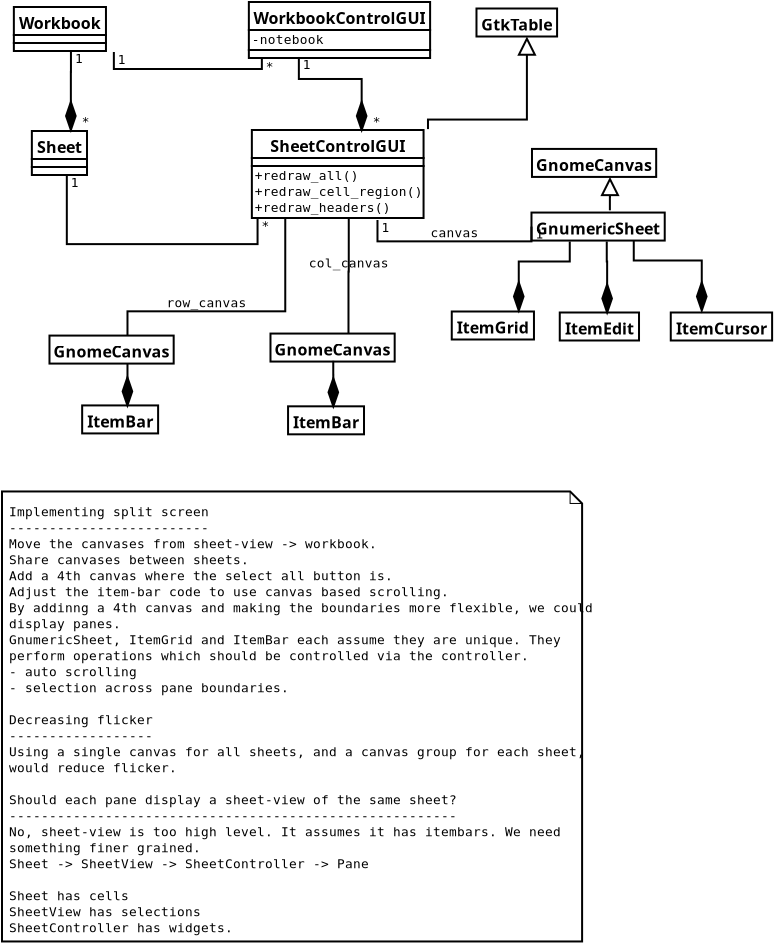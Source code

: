 <?xml version="1.0"?>
<diagram xmlns:dia="http://www.lysator.liu.se/~alla/dia/">
  <diagramdata>
    <attribute name="background">
      <color val="#ffffff"/>
    </attribute>
    <attribute name="paper">
      <composite type="paper">
        <attribute name="name">
          <string>#A4#</string>
        </attribute>
        <attribute name="tmargin">
          <real val="2.82"/>
        </attribute>
        <attribute name="bmargin">
          <real val="2.82"/>
        </attribute>
        <attribute name="lmargin">
          <real val="2.82"/>
        </attribute>
        <attribute name="rmargin">
          <real val="2.82"/>
        </attribute>
        <attribute name="is_portrait">
          <boolean val="true"/>
        </attribute>
        <attribute name="scaling">
          <real val="1"/>
        </attribute>
        <attribute name="fitto">
          <boolean val="false"/>
        </attribute>
      </composite>
    </attribute>
    <attribute name="grid">
      <composite type="grid">
        <attribute name="width_x">
          <real val="1"/>
        </attribute>
        <attribute name="width_y">
          <real val="1"/>
        </attribute>
        <attribute name="visible_x">
          <int val="1"/>
        </attribute>
        <attribute name="visible_y">
          <int val="1"/>
        </attribute>
      </composite>
    </attribute>
    <attribute name="guides">
      <composite type="guides">
        <attribute name="hguides"/>
        <attribute name="vguides"/>
      </composite>
    </attribute>
  </diagramdata>
  <layer name="Background" visible="true">
    <object type="UML - Class" version="0" id="O0">
      <attribute name="obj_pos">
        <point val="3.4,14.832"/>
      </attribute>
      <attribute name="obj_bb">
        <rectangle val="3.35,14.782;9.017,17.082"/>
      </attribute>
      <attribute name="elem_corner">
        <point val="3.4,14.832"/>
      </attribute>
      <attribute name="elem_width">
        <real val="5.567"/>
      </attribute>
      <attribute name="elem_height">
        <real val="2.2"/>
      </attribute>
      <attribute name="name">
        <string>#Workbook#</string>
      </attribute>
      <attribute name="stereotype">
        <string/>
      </attribute>
      <attribute name="abstract">
        <boolean val="false"/>
      </attribute>
      <attribute name="suppress_attributes">
        <boolean val="false"/>
      </attribute>
      <attribute name="suppress_operations">
        <boolean val="false"/>
      </attribute>
      <attribute name="visible_attributes">
        <boolean val="true"/>
      </attribute>
      <attribute name="visible_operations">
        <boolean val="true"/>
      </attribute>
      <attribute name="attributes"/>
      <attribute name="operations"/>
      <attribute name="template">
        <boolean val="false"/>
      </attribute>
      <attribute name="templates"/>
    </object>
    <object type="UML - Class" version="0" id="O1">
      <attribute name="obj_pos">
        <point val="4.3,21.032"/>
      </attribute>
      <attribute name="obj_bb">
        <rectangle val="4.25,20.982;7.938,23.282"/>
      </attribute>
      <attribute name="elem_corner">
        <point val="4.3,21.032"/>
      </attribute>
      <attribute name="elem_width">
        <real val="3.588"/>
      </attribute>
      <attribute name="elem_height">
        <real val="2.2"/>
      </attribute>
      <attribute name="name">
        <string>#Sheet#</string>
      </attribute>
      <attribute name="stereotype">
        <string/>
      </attribute>
      <attribute name="abstract">
        <boolean val="false"/>
      </attribute>
      <attribute name="suppress_attributes">
        <boolean val="false"/>
      </attribute>
      <attribute name="suppress_operations">
        <boolean val="false"/>
      </attribute>
      <attribute name="visible_attributes">
        <boolean val="true"/>
      </attribute>
      <attribute name="visible_operations">
        <boolean val="true"/>
      </attribute>
      <attribute name="attributes"/>
      <attribute name="operations"/>
      <attribute name="template">
        <boolean val="false"/>
      </attribute>
      <attribute name="templates"/>
    </object>
    <object type="UML - Class" version="0" id="O2">
      <attribute name="obj_pos">
        <point val="15.3,20.982"/>
      </attribute>
      <attribute name="obj_bb">
        <rectangle val="15.25,20.932;26.331,25.432"/>
      </attribute>
      <attribute name="elem_corner">
        <point val="15.3,20.982"/>
      </attribute>
      <attribute name="elem_width">
        <real val="10.981"/>
      </attribute>
      <attribute name="elem_height">
        <real val="4.4"/>
      </attribute>
      <attribute name="name">
        <string>#SheetControlGUI#</string>
      </attribute>
      <attribute name="stereotype">
        <string/>
      </attribute>
      <attribute name="abstract">
        <boolean val="false"/>
      </attribute>
      <attribute name="suppress_attributes">
        <boolean val="false"/>
      </attribute>
      <attribute name="suppress_operations">
        <boolean val="false"/>
      </attribute>
      <attribute name="visible_attributes">
        <boolean val="true"/>
      </attribute>
      <attribute name="visible_operations">
        <boolean val="true"/>
      </attribute>
      <attribute name="attributes"/>
      <attribute name="operations">
        <composite type="umloperation">
          <attribute name="name">
            <string>#redraw_all#</string>
          </attribute>
          <attribute name="type">
            <string/>
          </attribute>
          <attribute name="visibility">
            <enum val="0"/>
          </attribute>
          <attribute name="abstract">
            <boolean val="true"/>
          </attribute>
          <attribute name="class_scope">
            <boolean val="false"/>
          </attribute>
          <attribute name="parameters"/>
        </composite>
        <composite type="umloperation">
          <attribute name="name">
            <string>#redraw_cell_region#</string>
          </attribute>
          <attribute name="type">
            <string/>
          </attribute>
          <attribute name="visibility">
            <enum val="0"/>
          </attribute>
          <attribute name="abstract">
            <boolean val="false"/>
          </attribute>
          <attribute name="class_scope">
            <boolean val="false"/>
          </attribute>
          <attribute name="parameters"/>
        </composite>
        <composite type="umloperation">
          <attribute name="name">
            <string>#redraw_headers#</string>
          </attribute>
          <attribute name="type">
            <string/>
          </attribute>
          <attribute name="visibility">
            <enum val="0"/>
          </attribute>
          <attribute name="abstract">
            <boolean val="false"/>
          </attribute>
          <attribute name="class_scope">
            <boolean val="false"/>
          </attribute>
          <attribute name="parameters"/>
        </composite>
      </attribute>
      <attribute name="template">
        <boolean val="false"/>
      </attribute>
      <attribute name="templates"/>
    </object>
    <object type="UML - Class" version="0" id="O3">
      <attribute name="obj_pos">
        <point val="15.15,14.582"/>
      </attribute>
      <attribute name="obj_bb">
        <rectangle val="15.1,14.532;26.1,17.432"/>
      </attribute>
      <attribute name="elem_corner">
        <point val="15.15,14.582"/>
      </attribute>
      <attribute name="elem_width">
        <real val="10.9"/>
      </attribute>
      <attribute name="elem_height">
        <real val="2.8"/>
      </attribute>
      <attribute name="name">
        <string>#WorkbookControlGUI#</string>
      </attribute>
      <attribute name="stereotype">
        <string/>
      </attribute>
      <attribute name="abstract">
        <boolean val="false"/>
      </attribute>
      <attribute name="suppress_attributes">
        <boolean val="false"/>
      </attribute>
      <attribute name="suppress_operations">
        <boolean val="false"/>
      </attribute>
      <attribute name="visible_attributes">
        <boolean val="true"/>
      </attribute>
      <attribute name="visible_operations">
        <boolean val="true"/>
      </attribute>
      <attribute name="attributes">
        <composite type="umlattribute">
          <attribute name="name">
            <string>#notebook#</string>
          </attribute>
          <attribute name="type">
            <string>##</string>
          </attribute>
          <attribute name="value">
            <string/>
          </attribute>
          <attribute name="visibility">
            <enum val="1"/>
          </attribute>
          <attribute name="abstract">
            <boolean val="false"/>
          </attribute>
          <attribute name="class_scope">
            <boolean val="false"/>
          </attribute>
        </composite>
      </attribute>
      <attribute name="operations"/>
      <attribute name="template">
        <boolean val="false"/>
      </attribute>
      <attribute name="templates"/>
    </object>
    <object type="UML - Association" version="0" id="O4">
      <attribute name="obj_pos">
        <point val="8.4,17.082"/>
      </attribute>
      <attribute name="obj_bb">
        <rectangle val="6.95,15.632;17.25,19.382"/>
      </attribute>
      <attribute name="orth_points">
        <point val="8.4,17.082"/>
        <point val="8.4,17.932"/>
        <point val="15.8,17.932"/>
        <point val="15.8,17.432"/>
      </attribute>
      <attribute name="orth_orient">
        <enum val="1"/>
        <enum val="0"/>
        <enum val="1"/>
      </attribute>
      <attribute name="name">
        <string/>
      </attribute>
      <attribute name="direction">
        <enum val="0"/>
      </attribute>
      <attribute name="ends">
        <composite>
          <attribute name="role">
            <string/>
          </attribute>
          <attribute name="multiplicity">
            <string>#1#</string>
          </attribute>
          <attribute name="arrow">
            <boolean val="false"/>
          </attribute>
          <attribute name="aggregate">
            <enum val="0"/>
          </attribute>
        </composite>
        <composite>
          <attribute name="role">
            <string/>
          </attribute>
          <attribute name="multiplicity">
            <string>#*#</string>
          </attribute>
          <attribute name="arrow">
            <boolean val="false"/>
          </attribute>
          <attribute name="aggregate">
            <enum val="0"/>
          </attribute>
        </composite>
      </attribute>
    </object>
    <object type="UML - Association" version="0" id="O5">
      <attribute name="obj_pos">
        <point val="6.048,23.232"/>
      </attribute>
      <attribute name="obj_bb">
        <rectangle val="4.598,21.782;17.035,28.138"/>
      </attribute>
      <attribute name="orth_points">
        <point val="6.048,23.232"/>
        <point val="6.048,26.688"/>
        <point val="15.585,26.688"/>
        <point val="15.585,25.388"/>
      </attribute>
      <attribute name="orth_orient">
        <enum val="1"/>
        <enum val="0"/>
        <enum val="1"/>
      </attribute>
      <attribute name="name">
        <string/>
      </attribute>
      <attribute name="direction">
        <enum val="0"/>
      </attribute>
      <attribute name="ends">
        <composite>
          <attribute name="role">
            <string/>
          </attribute>
          <attribute name="multiplicity">
            <string>#1#</string>
          </attribute>
          <attribute name="arrow">
            <boolean val="false"/>
          </attribute>
          <attribute name="aggregate">
            <enum val="0"/>
          </attribute>
        </composite>
        <composite>
          <attribute name="role">
            <string/>
          </attribute>
          <attribute name="multiplicity">
            <string>#*#</string>
          </attribute>
          <attribute name="arrow">
            <boolean val="false"/>
          </attribute>
          <attribute name="aggregate">
            <enum val="0"/>
          </attribute>
        </composite>
      </attribute>
      <connections>
        <connection handle="0" to="O1" connection="6"/>
      </connections>
    </object>
    <object type="UML - Association" version="0" id="O6">
      <attribute name="obj_pos">
        <point val="6.254,17.032"/>
      </attribute>
      <attribute name="obj_bb">
        <rectangle val="4.8,15.582;7.704,22.431"/>
      </attribute>
      <attribute name="orth_points">
        <point val="6.254,17.032"/>
        <point val="6.254,18.081"/>
        <point val="6.25,18.081"/>
        <point val="6.25,20.981"/>
      </attribute>
      <attribute name="orth_orient">
        <enum val="1"/>
        <enum val="0"/>
        <enum val="1"/>
      </attribute>
      <attribute name="name">
        <string/>
      </attribute>
      <attribute name="direction">
        <enum val="0"/>
      </attribute>
      <attribute name="ends">
        <composite>
          <attribute name="role">
            <string/>
          </attribute>
          <attribute name="multiplicity">
            <string>#1#</string>
          </attribute>
          <attribute name="arrow">
            <boolean val="false"/>
          </attribute>
          <attribute name="aggregate">
            <enum val="0"/>
          </attribute>
        </composite>
        <composite>
          <attribute name="role">
            <string/>
          </attribute>
          <attribute name="multiplicity">
            <string>#*#</string>
          </attribute>
          <attribute name="arrow">
            <boolean val="false"/>
          </attribute>
          <attribute name="aggregate">
            <enum val="2"/>
          </attribute>
        </composite>
      </attribute>
      <connections>
        <connection handle="0" to="O0" connection="6"/>
      </connections>
    </object>
    <object type="UML - Association" version="0" id="O7">
      <attribute name="obj_pos">
        <point val="17.65,17.331"/>
      </attribute>
      <attribute name="obj_bb">
        <rectangle val="16.2,15.881;22.24,22.432"/>
      </attribute>
      <attribute name="orth_points">
        <point val="17.65,17.331"/>
        <point val="17.65,18.431"/>
        <point val="20.79,18.431"/>
        <point val="20.79,20.982"/>
      </attribute>
      <attribute name="orth_orient">
        <enum val="1"/>
        <enum val="0"/>
        <enum val="1"/>
      </attribute>
      <attribute name="name">
        <string/>
      </attribute>
      <attribute name="direction">
        <enum val="0"/>
      </attribute>
      <attribute name="ends">
        <composite>
          <attribute name="role">
            <string/>
          </attribute>
          <attribute name="multiplicity">
            <string>#1#</string>
          </attribute>
          <attribute name="arrow">
            <boolean val="false"/>
          </attribute>
          <attribute name="aggregate">
            <enum val="0"/>
          </attribute>
        </composite>
        <composite>
          <attribute name="role">
            <string/>
          </attribute>
          <attribute name="multiplicity">
            <string>#*#</string>
          </attribute>
          <attribute name="arrow">
            <boolean val="false"/>
          </attribute>
          <attribute name="aggregate">
            <enum val="2"/>
          </attribute>
        </composite>
      </attribute>
      <connections>
        <connection handle="1" to="O2" connection="1"/>
      </connections>
    </object>
    <object type="UML - Class" version="0" id="O8">
      <attribute name="obj_pos">
        <point val="26.531,14.907"/>
      </attribute>
      <attribute name="obj_bb">
        <rectangle val="26.481,14.857;31.704,16.357"/>
      </attribute>
      <attribute name="elem_corner">
        <point val="26.531,14.907"/>
      </attribute>
      <attribute name="elem_width">
        <real val="5.123"/>
      </attribute>
      <attribute name="elem_height">
        <real val="1.4"/>
      </attribute>
      <attribute name="name">
        <string>#GtkTable#</string>
      </attribute>
      <attribute name="stereotype">
        <string/>
      </attribute>
      <attribute name="abstract">
        <boolean val="false"/>
      </attribute>
      <attribute name="suppress_attributes">
        <boolean val="false"/>
      </attribute>
      <attribute name="suppress_operations">
        <boolean val="false"/>
      </attribute>
      <attribute name="visible_attributes">
        <boolean val="false"/>
      </attribute>
      <attribute name="visible_operations">
        <boolean val="false"/>
      </attribute>
      <attribute name="attributes"/>
      <attribute name="operations"/>
      <attribute name="template">
        <boolean val="false"/>
      </attribute>
      <attribute name="templates"/>
    </object>
    <object type="UML - Class" version="0" id="O9">
      <attribute name="obj_pos">
        <point val="29.281,25.11"/>
      </attribute>
      <attribute name="obj_bb">
        <rectangle val="29.231,25.061;37.524,26.561"/>
      </attribute>
      <attribute name="elem_corner">
        <point val="29.281,25.11"/>
      </attribute>
      <attribute name="elem_width">
        <real val="8.193"/>
      </attribute>
      <attribute name="elem_height">
        <real val="1.4"/>
      </attribute>
      <attribute name="name">
        <string>#GnumericSheet#</string>
      </attribute>
      <attribute name="stereotype">
        <string/>
      </attribute>
      <attribute name="abstract">
        <boolean val="false"/>
      </attribute>
      <attribute name="suppress_attributes">
        <boolean val="false"/>
      </attribute>
      <attribute name="suppress_operations">
        <boolean val="false"/>
      </attribute>
      <attribute name="visible_attributes">
        <boolean val="false"/>
      </attribute>
      <attribute name="visible_operations">
        <boolean val="false"/>
      </attribute>
      <attribute name="attributes"/>
      <attribute name="operations"/>
      <attribute name="template">
        <boolean val="false"/>
      </attribute>
      <attribute name="templates"/>
    </object>
    <object type="UML - Class" version="0" id="O10">
      <attribute name="obj_pos">
        <point val="16.231,31.16"/>
      </attribute>
      <attribute name="obj_bb">
        <rectangle val="16.181,31.11;23.989,32.611"/>
      </attribute>
      <attribute name="elem_corner">
        <point val="16.231,31.16"/>
      </attribute>
      <attribute name="elem_width">
        <real val="7.708"/>
      </attribute>
      <attribute name="elem_height">
        <real val="1.4"/>
      </attribute>
      <attribute name="name">
        <string>#GnomeCanvas#</string>
      </attribute>
      <attribute name="stereotype">
        <string/>
      </attribute>
      <attribute name="abstract">
        <boolean val="false"/>
      </attribute>
      <attribute name="suppress_attributes">
        <boolean val="false"/>
      </attribute>
      <attribute name="suppress_operations">
        <boolean val="false"/>
      </attribute>
      <attribute name="visible_attributes">
        <boolean val="false"/>
      </attribute>
      <attribute name="visible_operations">
        <boolean val="false"/>
      </attribute>
      <attribute name="attributes"/>
      <attribute name="operations"/>
      <attribute name="template">
        <boolean val="false"/>
      </attribute>
      <attribute name="templates"/>
    </object>
    <object type="UML - Class" version="0" id="O11">
      <attribute name="obj_pos">
        <point val="5.181,31.261"/>
      </attribute>
      <attribute name="obj_bb">
        <rectangle val="5.131,31.21;12.939,32.711"/>
      </attribute>
      <attribute name="elem_corner">
        <point val="5.181,31.261"/>
      </attribute>
      <attribute name="elem_width">
        <real val="7.708"/>
      </attribute>
      <attribute name="elem_height">
        <real val="1.4"/>
      </attribute>
      <attribute name="name">
        <string>#GnomeCanvas#</string>
      </attribute>
      <attribute name="stereotype">
        <string/>
      </attribute>
      <attribute name="abstract">
        <boolean val="false"/>
      </attribute>
      <attribute name="suppress_attributes">
        <boolean val="false"/>
      </attribute>
      <attribute name="suppress_operations">
        <boolean val="false"/>
      </attribute>
      <attribute name="visible_attributes">
        <boolean val="false"/>
      </attribute>
      <attribute name="visible_operations">
        <boolean val="false"/>
      </attribute>
      <attribute name="attributes"/>
      <attribute name="operations"/>
      <attribute name="template">
        <boolean val="false"/>
      </attribute>
      <attribute name="templates"/>
    </object>
    <object type="UML - Association" version="0" id="O12">
      <attribute name="obj_pos">
        <point val="21.581,25.482"/>
      </attribute>
      <attribute name="obj_bb">
        <rectangle val="20.131,24.032;30.731,28.0"/>
      </attribute>
      <attribute name="orth_points">
        <point val="21.581,25.482"/>
        <point val="21.581,26.55"/>
        <point val="29.281,26.55"/>
        <point val="29.281,25.811"/>
      </attribute>
      <attribute name="orth_orient">
        <enum val="1"/>
        <enum val="0"/>
        <enum val="1"/>
      </attribute>
      <attribute name="name">
        <string>#canvas#</string>
      </attribute>
      <attribute name="direction">
        <enum val="0"/>
      </attribute>
      <attribute name="ends">
        <composite>
          <attribute name="role">
            <string/>
          </attribute>
          <attribute name="multiplicity">
            <string>#1#</string>
          </attribute>
          <attribute name="arrow">
            <boolean val="false"/>
          </attribute>
          <attribute name="aggregate">
            <enum val="0"/>
          </attribute>
        </composite>
        <composite>
          <attribute name="role">
            <string/>
          </attribute>
          <attribute name="multiplicity">
            <string>#1#</string>
          </attribute>
          <attribute name="arrow">
            <boolean val="false"/>
          </attribute>
          <attribute name="aggregate">
            <enum val="0"/>
          </attribute>
        </composite>
      </attribute>
      <connections>
        <connection handle="1" to="O9" connection="3"/>
      </connections>
    </object>
    <object type="UML - Association" version="0" id="O13">
      <attribute name="obj_pos">
        <point val="20.145,25.407"/>
      </attribute>
      <attribute name="obj_bb">
        <rectangle val="17.614,23.957;22.662,32.761"/>
      </attribute>
      <attribute name="orth_points">
        <point val="20.145,25.407"/>
        <point val="20.145,28.061"/>
        <point val="20.131,28.061"/>
        <point val="20.131,31.16"/>
      </attribute>
      <attribute name="orth_orient">
        <enum val="1"/>
        <enum val="0"/>
        <enum val="1"/>
      </attribute>
      <attribute name="name">
        <string>#col_canvas#</string>
      </attribute>
      <attribute name="direction">
        <enum val="0"/>
      </attribute>
      <attribute name="ends">
        <composite>
          <attribute name="role">
            <string/>
          </attribute>
          <attribute name="multiplicity">
            <string/>
          </attribute>
          <attribute name="arrow">
            <boolean val="false"/>
          </attribute>
          <attribute name="aggregate">
            <enum val="0"/>
          </attribute>
        </composite>
        <composite>
          <attribute name="role">
            <string/>
          </attribute>
          <attribute name="multiplicity">
            <string/>
          </attribute>
          <attribute name="arrow">
            <boolean val="false"/>
          </attribute>
          <attribute name="aggregate">
            <enum val="0"/>
          </attribute>
        </composite>
      </attribute>
      <connections>
        <connection handle="1" to="O10" connection="1"/>
      </connections>
    </object>
    <object type="UML - Association" version="0" id="O14">
      <attribute name="obj_pos">
        <point val="16.97,25.423"/>
      </attribute>
      <attribute name="obj_bb">
        <rectangle val="7.63,23.973;18.42,32.861"/>
      </attribute>
      <attribute name="orth_points">
        <point val="16.97,25.423"/>
        <point val="16.97,30.048"/>
        <point val="9.081,30.048"/>
        <point val="9.081,31.261"/>
      </attribute>
      <attribute name="orth_orient">
        <enum val="1"/>
        <enum val="0"/>
        <enum val="1"/>
      </attribute>
      <attribute name="name">
        <string>#row_canvas#</string>
      </attribute>
      <attribute name="direction">
        <enum val="0"/>
      </attribute>
      <attribute name="ends">
        <composite>
          <attribute name="role">
            <string/>
          </attribute>
          <attribute name="multiplicity">
            <string/>
          </attribute>
          <attribute name="arrow">
            <boolean val="false"/>
          </attribute>
          <attribute name="aggregate">
            <enum val="0"/>
          </attribute>
        </composite>
        <composite>
          <attribute name="role">
            <string/>
          </attribute>
          <attribute name="multiplicity">
            <string/>
          </attribute>
          <attribute name="arrow">
            <boolean val="false"/>
          </attribute>
          <attribute name="aggregate">
            <enum val="0"/>
          </attribute>
        </composite>
      </attribute>
      <connections>
        <connection handle="1" to="O11" connection="1"/>
      </connections>
    </object>
    <object type="UML - Generalization" version="0" id="O15">
      <attribute name="obj_pos">
        <point val="29.052,16.307"/>
      </attribute>
      <attribute name="obj_bb">
        <rectangle val="23.256,15.457;29.902,21.787"/>
      </attribute>
      <attribute name="orth_points">
        <point val="29.052,16.307"/>
        <point val="29.052,20.46"/>
        <point val="24.106,20.46"/>
        <point val="24.106,20.937"/>
      </attribute>
      <attribute name="orth_orient">
        <enum val="1"/>
        <enum val="0"/>
        <enum val="1"/>
      </attribute>
      <attribute name="name">
        <string/>
      </attribute>
      <attribute name="stereotype">
        <string/>
      </attribute>
      <connections>
        <connection handle="0" to="O8" connection="6"/>
      </connections>
    </object>
    <object type="UML - Class" version="0" id="O16">
      <attribute name="obj_pos">
        <point val="29.306,21.928"/>
      </attribute>
      <attribute name="obj_bb">
        <rectangle val="29.256,21.878;37.064,23.378"/>
      </attribute>
      <attribute name="elem_corner">
        <point val="29.306,21.928"/>
      </attribute>
      <attribute name="elem_width">
        <real val="7.708"/>
      </attribute>
      <attribute name="elem_height">
        <real val="1.4"/>
      </attribute>
      <attribute name="name">
        <string>#GnomeCanvas#</string>
      </attribute>
      <attribute name="stereotype">
        <string/>
      </attribute>
      <attribute name="abstract">
        <boolean val="false"/>
      </attribute>
      <attribute name="suppress_attributes">
        <boolean val="false"/>
      </attribute>
      <attribute name="suppress_operations">
        <boolean val="false"/>
      </attribute>
      <attribute name="visible_attributes">
        <boolean val="false"/>
      </attribute>
      <attribute name="visible_operations">
        <boolean val="false"/>
      </attribute>
      <attribute name="attributes"/>
      <attribute name="operations"/>
      <attribute name="template">
        <boolean val="false"/>
      </attribute>
      <attribute name="templates"/>
    </object>
    <object type="UML - Generalization" version="0" id="O17">
      <attribute name="obj_pos">
        <point val="33.206,23.328"/>
      </attribute>
      <attribute name="obj_bb">
        <rectangle val="32.351,22.478;34.056,25.848"/>
      </attribute>
      <attribute name="orth_points">
        <point val="33.206,23.328"/>
        <point val="33.206,24.328"/>
        <point val="33.201,24.328"/>
        <point val="33.201,24.998"/>
      </attribute>
      <attribute name="orth_orient">
        <enum val="1"/>
        <enum val="0"/>
        <enum val="1"/>
      </attribute>
      <attribute name="name">
        <string/>
      </attribute>
      <attribute name="stereotype">
        <string/>
      </attribute>
      <connections>
        <connection handle="0" to="O16" connection="6"/>
      </connections>
    </object>
    <object type="UML - Note" version="0" id="O18">
      <attribute name="obj_pos">
        <point val="2.807,39.055"/>
      </attribute>
      <attribute name="obj_bb">
        <rectangle val="2.757,39.005;39.347,61.605"/>
      </attribute>
      <attribute name="elem_corner">
        <point val="2.807,39.055"/>
      </attribute>
      <attribute name="elem_width">
        <real val="36.49"/>
      </attribute>
      <attribute name="elem_height">
        <real val="22.5"/>
      </attribute>
      <attribute name="text">
        <composite type="text">
          <attribute name="string">
            <string>#Implementing split screen
-------------------------
Move the canvases from sheet-view -&gt; workbook.
Share canvases between sheets.
Add a 4th canvas where the select all button is.
Adjust the item-bar code to use canvas based scrolling.
By addinng a 4th canvas and making the boundaries more flexible, we could
display panes.
GnumericSheet, ItemGrid and ItemBar each assume they are unique. They
perform operations which should be controlled via the controller.
- auto scrolling
- selection across pane boundaries.

Decreasing flicker
------------------
Using a single canvas for all sheets, and a canvas group for each sheet,
would reduce flicker.

Should each pane display a sheet-view of the same sheet?
--------------------------------------------------------
No, sheet-view is too high level. It assumes it has itembars. We need 
something finer grained. 
Sheet -&gt; SheetView -&gt; SheetController -&gt; Pane

Sheet has cells
SheetView has selections
SheetController has widgets.#</string>
          </attribute>
          <attribute name="font">
            <font name="Courier"/>
          </attribute>
          <attribute name="height">
            <real val="0.8"/>
          </attribute>
          <attribute name="pos">
            <point val="3.157,40.34"/>
          </attribute>
          <attribute name="color">
            <color val="#000000"/>
          </attribute>
          <attribute name="alignment">
            <enum val="0"/>
          </attribute>
        </composite>
      </attribute>
    </object>
    <object type="UML - Class" version="0" id="O19">
      <attribute name="obj_pos">
        <point val="17.11,34.798"/>
      </attribute>
      <attribute name="obj_bb">
        <rectangle val="17.06,34.748;21.717,36.248"/>
      </attribute>
      <attribute name="elem_corner">
        <point val="17.11,34.798"/>
      </attribute>
      <attribute name="elem_width">
        <real val="4.557"/>
      </attribute>
      <attribute name="elem_height">
        <real val="1.4"/>
      </attribute>
      <attribute name="name">
        <string>#ItemBar#</string>
      </attribute>
      <attribute name="stereotype">
        <string/>
      </attribute>
      <attribute name="abstract">
        <boolean val="false"/>
      </attribute>
      <attribute name="suppress_attributes">
        <boolean val="false"/>
      </attribute>
      <attribute name="suppress_operations">
        <boolean val="false"/>
      </attribute>
      <attribute name="visible_attributes">
        <boolean val="false"/>
      </attribute>
      <attribute name="visible_operations">
        <boolean val="false"/>
      </attribute>
      <attribute name="attributes"/>
      <attribute name="operations"/>
      <attribute name="template">
        <boolean val="false"/>
      </attribute>
      <attribute name="templates"/>
    </object>
    <object type="UML - Association" version="0" id="O20">
      <attribute name="obj_pos">
        <point val="19.37,32.523"/>
      </attribute>
      <attribute name="obj_bb">
        <rectangle val="17.92,31.073;20.823,36.398"/>
      </attribute>
      <attribute name="orth_points">
        <point val="19.37,32.523"/>
        <point val="19.37,33.223"/>
        <point val="19.373,33.223"/>
        <point val="19.373,34.798"/>
      </attribute>
      <attribute name="orth_orient">
        <enum val="1"/>
        <enum val="0"/>
        <enum val="1"/>
      </attribute>
      <attribute name="name">
        <string/>
      </attribute>
      <attribute name="direction">
        <enum val="0"/>
      </attribute>
      <attribute name="ends">
        <composite>
          <attribute name="role">
            <string/>
          </attribute>
          <attribute name="multiplicity">
            <string/>
          </attribute>
          <attribute name="arrow">
            <boolean val="false"/>
          </attribute>
          <attribute name="aggregate">
            <enum val="0"/>
          </attribute>
        </composite>
        <composite>
          <attribute name="role">
            <string/>
          </attribute>
          <attribute name="multiplicity">
            <string/>
          </attribute>
          <attribute name="arrow">
            <boolean val="false"/>
          </attribute>
          <attribute name="aggregate">
            <enum val="2"/>
          </attribute>
        </composite>
      </attribute>
      <connections>
        <connection handle="1" to="O19" connection="1"/>
      </connections>
    </object>
    <object type="UML - Class" version="0" id="O21">
      <attribute name="obj_pos">
        <point val="6.815,34.753"/>
      </attribute>
      <attribute name="obj_bb">
        <rectangle val="6.765,34.703;11.422,36.203"/>
      </attribute>
      <attribute name="elem_corner">
        <point val="6.815,34.753"/>
      </attribute>
      <attribute name="elem_width">
        <real val="4.557"/>
      </attribute>
      <attribute name="elem_height">
        <real val="1.4"/>
      </attribute>
      <attribute name="name">
        <string>#ItemBar#</string>
      </attribute>
      <attribute name="stereotype">
        <string/>
      </attribute>
      <attribute name="abstract">
        <boolean val="false"/>
      </attribute>
      <attribute name="suppress_attributes">
        <boolean val="false"/>
      </attribute>
      <attribute name="suppress_operations">
        <boolean val="false"/>
      </attribute>
      <attribute name="visible_attributes">
        <boolean val="false"/>
      </attribute>
      <attribute name="visible_operations">
        <boolean val="false"/>
      </attribute>
      <attribute name="attributes"/>
      <attribute name="operations"/>
      <attribute name="template">
        <boolean val="false"/>
      </attribute>
      <attribute name="templates"/>
    </object>
    <object type="UML - Association" version="0" id="O22">
      <attribute name="obj_pos">
        <point val="9.081,32.66"/>
      </attribute>
      <attribute name="obj_bb">
        <rectangle val="7.628,31.21;10.53,36.353"/>
      </attribute>
      <attribute name="orth_points">
        <point val="9.081,32.66"/>
        <point val="9.081,33.423"/>
        <point val="9.078,33.423"/>
        <point val="9.078,34.753"/>
      </attribute>
      <attribute name="orth_orient">
        <enum val="1"/>
        <enum val="0"/>
        <enum val="1"/>
      </attribute>
      <attribute name="name">
        <string/>
      </attribute>
      <attribute name="direction">
        <enum val="0"/>
      </attribute>
      <attribute name="ends">
        <composite>
          <attribute name="role">
            <string/>
          </attribute>
          <attribute name="multiplicity">
            <string/>
          </attribute>
          <attribute name="arrow">
            <boolean val="false"/>
          </attribute>
          <attribute name="aggregate">
            <enum val="0"/>
          </attribute>
        </composite>
        <composite>
          <attribute name="role">
            <string/>
          </attribute>
          <attribute name="multiplicity">
            <string/>
          </attribute>
          <attribute name="arrow">
            <boolean val="false"/>
          </attribute>
          <attribute name="aggregate">
            <enum val="2"/>
          </attribute>
        </composite>
      </attribute>
      <connections>
        <connection handle="0" to="O11" connection="6"/>
        <connection handle="1" to="O21" connection="1"/>
      </connections>
    </object>
    <object type="UML - Class" version="0" id="O23">
      <attribute name="obj_pos">
        <point val="25.295,30.057"/>
      </attribute>
      <attribute name="obj_bb">
        <rectangle val="25.245,30.007;30.265,31.507"/>
      </attribute>
      <attribute name="elem_corner">
        <point val="25.295,30.057"/>
      </attribute>
      <attribute name="elem_width">
        <real val="4.921"/>
      </attribute>
      <attribute name="elem_height">
        <real val="1.4"/>
      </attribute>
      <attribute name="name">
        <string>#ItemGrid#</string>
      </attribute>
      <attribute name="stereotype">
        <string/>
      </attribute>
      <attribute name="abstract">
        <boolean val="false"/>
      </attribute>
      <attribute name="suppress_attributes">
        <boolean val="false"/>
      </attribute>
      <attribute name="suppress_operations">
        <boolean val="false"/>
      </attribute>
      <attribute name="visible_attributes">
        <boolean val="false"/>
      </attribute>
      <attribute name="visible_operations">
        <boolean val="false"/>
      </attribute>
      <attribute name="attributes"/>
      <attribute name="operations"/>
      <attribute name="template">
        <boolean val="false"/>
      </attribute>
      <attribute name="templates"/>
    </object>
    <object type="UML - Class" version="0" id="O24">
      <attribute name="obj_pos">
        <point val="30.695,30.107"/>
      </attribute>
      <attribute name="obj_bb">
        <rectangle val="30.645,30.057;35.504,31.557"/>
      </attribute>
      <attribute name="elem_corner">
        <point val="30.695,30.107"/>
      </attribute>
      <attribute name="elem_width">
        <real val="4.759"/>
      </attribute>
      <attribute name="elem_height">
        <real val="1.4"/>
      </attribute>
      <attribute name="name">
        <string>#ItemEdit#</string>
      </attribute>
      <attribute name="stereotype">
        <string/>
      </attribute>
      <attribute name="abstract">
        <boolean val="false"/>
      </attribute>
      <attribute name="suppress_attributes">
        <boolean val="false"/>
      </attribute>
      <attribute name="suppress_operations">
        <boolean val="false"/>
      </attribute>
      <attribute name="visible_attributes">
        <boolean val="false"/>
      </attribute>
      <attribute name="visible_operations">
        <boolean val="false"/>
      </attribute>
      <attribute name="attributes"/>
      <attribute name="operations"/>
      <attribute name="template">
        <boolean val="false"/>
      </attribute>
      <attribute name="templates"/>
    </object>
    <object type="UML - Class" version="0" id="O25">
      <attribute name="obj_pos">
        <point val="36.245,30.107"/>
      </attribute>
      <attribute name="obj_bb">
        <rectangle val="36.195,30.057;42.387,31.557"/>
      </attribute>
      <attribute name="elem_corner">
        <point val="36.245,30.107"/>
      </attribute>
      <attribute name="elem_width">
        <real val="6.092"/>
      </attribute>
      <attribute name="elem_height">
        <real val="1.4"/>
      </attribute>
      <attribute name="name">
        <string>#ItemCursor#</string>
      </attribute>
      <attribute name="stereotype">
        <string/>
      </attribute>
      <attribute name="abstract">
        <boolean val="false"/>
      </attribute>
      <attribute name="suppress_attributes">
        <boolean val="false"/>
      </attribute>
      <attribute name="suppress_operations">
        <boolean val="false"/>
      </attribute>
      <attribute name="visible_attributes">
        <boolean val="false"/>
      </attribute>
      <attribute name="visible_operations">
        <boolean val="false"/>
      </attribute>
      <attribute name="attributes"/>
      <attribute name="operations"/>
      <attribute name="template">
        <boolean val="false"/>
      </attribute>
      <attribute name="templates"/>
    </object>
    <object type="UML - Association" version="0" id="O26">
      <attribute name="obj_pos">
        <point val="33.045,26.557"/>
      </attribute>
      <attribute name="obj_bb">
        <rectangle val="31.595,25.107;34.514,31.707"/>
      </attribute>
      <attribute name="orth_points">
        <point val="33.045,26.557"/>
        <point val="33.045,27.557"/>
        <point val="33.064,27.557"/>
        <point val="33.064,30.107"/>
      </attribute>
      <attribute name="orth_orient">
        <enum val="1"/>
        <enum val="0"/>
        <enum val="1"/>
      </attribute>
      <attribute name="name">
        <string/>
      </attribute>
      <attribute name="direction">
        <enum val="0"/>
      </attribute>
      <attribute name="ends">
        <composite>
          <attribute name="role">
            <string/>
          </attribute>
          <attribute name="multiplicity">
            <string/>
          </attribute>
          <attribute name="arrow">
            <boolean val="false"/>
          </attribute>
          <attribute name="aggregate">
            <enum val="0"/>
          </attribute>
        </composite>
        <composite>
          <attribute name="role">
            <string/>
          </attribute>
          <attribute name="multiplicity">
            <string/>
          </attribute>
          <attribute name="arrow">
            <boolean val="false"/>
          </attribute>
          <attribute name="aggregate">
            <enum val="2"/>
          </attribute>
        </composite>
      </attribute>
      <connections>
        <connection handle="1" to="O24" connection="1"/>
      </connections>
    </object>
    <object type="UML - Association" version="0" id="O27">
      <attribute name="obj_pos">
        <point val="31.195,26.557"/>
      </attribute>
      <attribute name="obj_bb">
        <rectangle val="27.195,25.107;32.645,31.607"/>
      </attribute>
      <attribute name="orth_points">
        <point val="31.195,26.557"/>
        <point val="31.195,27.557"/>
        <point val="28.645,27.557"/>
        <point val="28.645,30.007"/>
      </attribute>
      <attribute name="orth_orient">
        <enum val="1"/>
        <enum val="0"/>
        <enum val="1"/>
      </attribute>
      <attribute name="name">
        <string/>
      </attribute>
      <attribute name="direction">
        <enum val="0"/>
      </attribute>
      <attribute name="ends">
        <composite>
          <attribute name="role">
            <string/>
          </attribute>
          <attribute name="multiplicity">
            <string/>
          </attribute>
          <attribute name="arrow">
            <boolean val="false"/>
          </attribute>
          <attribute name="aggregate">
            <enum val="0"/>
          </attribute>
        </composite>
        <composite>
          <attribute name="role">
            <string/>
          </attribute>
          <attribute name="multiplicity">
            <string/>
          </attribute>
          <attribute name="arrow">
            <boolean val="false"/>
          </attribute>
          <attribute name="aggregate">
            <enum val="2"/>
          </attribute>
        </composite>
      </attribute>
    </object>
    <object type="UML - Association" version="0" id="O28">
      <attribute name="obj_pos">
        <point val="34.395,26.507"/>
      </attribute>
      <attribute name="obj_bb">
        <rectangle val="32.945,25.057;39.245,31.607"/>
      </attribute>
      <attribute name="orth_points">
        <point val="34.395,26.507"/>
        <point val="34.395,27.507"/>
        <point val="37.795,27.507"/>
        <point val="37.795,30.007"/>
      </attribute>
      <attribute name="orth_orient">
        <enum val="1"/>
        <enum val="0"/>
        <enum val="1"/>
      </attribute>
      <attribute name="name">
        <string/>
      </attribute>
      <attribute name="direction">
        <enum val="0"/>
      </attribute>
      <attribute name="ends">
        <composite>
          <attribute name="role">
            <string/>
          </attribute>
          <attribute name="multiplicity">
            <string/>
          </attribute>
          <attribute name="arrow">
            <boolean val="false"/>
          </attribute>
          <attribute name="aggregate">
            <enum val="0"/>
          </attribute>
        </composite>
        <composite>
          <attribute name="role">
            <string/>
          </attribute>
          <attribute name="multiplicity">
            <string/>
          </attribute>
          <attribute name="arrow">
            <boolean val="false"/>
          </attribute>
          <attribute name="aggregate">
            <enum val="2"/>
          </attribute>
        </composite>
      </attribute>
    </object>
  </layer>
</diagram>
